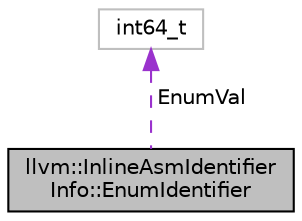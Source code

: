 digraph "llvm::InlineAsmIdentifierInfo::EnumIdentifier"
{
 // LATEX_PDF_SIZE
  bgcolor="transparent";
  edge [fontname="Helvetica",fontsize="10",labelfontname="Helvetica",labelfontsize="10"];
  node [fontname="Helvetica",fontsize="10",shape=record];
  Node1 [label="llvm::InlineAsmIdentifier\lInfo::EnumIdentifier",height=0.2,width=0.4,color="black", fillcolor="grey75", style="filled", fontcolor="black",tooltip=" "];
  Node2 -> Node1 [dir="back",color="darkorchid3",fontsize="10",style="dashed",label=" EnumVal" ,fontname="Helvetica"];
  Node2 [label="int64_t",height=0.2,width=0.4,color="grey75",tooltip=" "];
}
